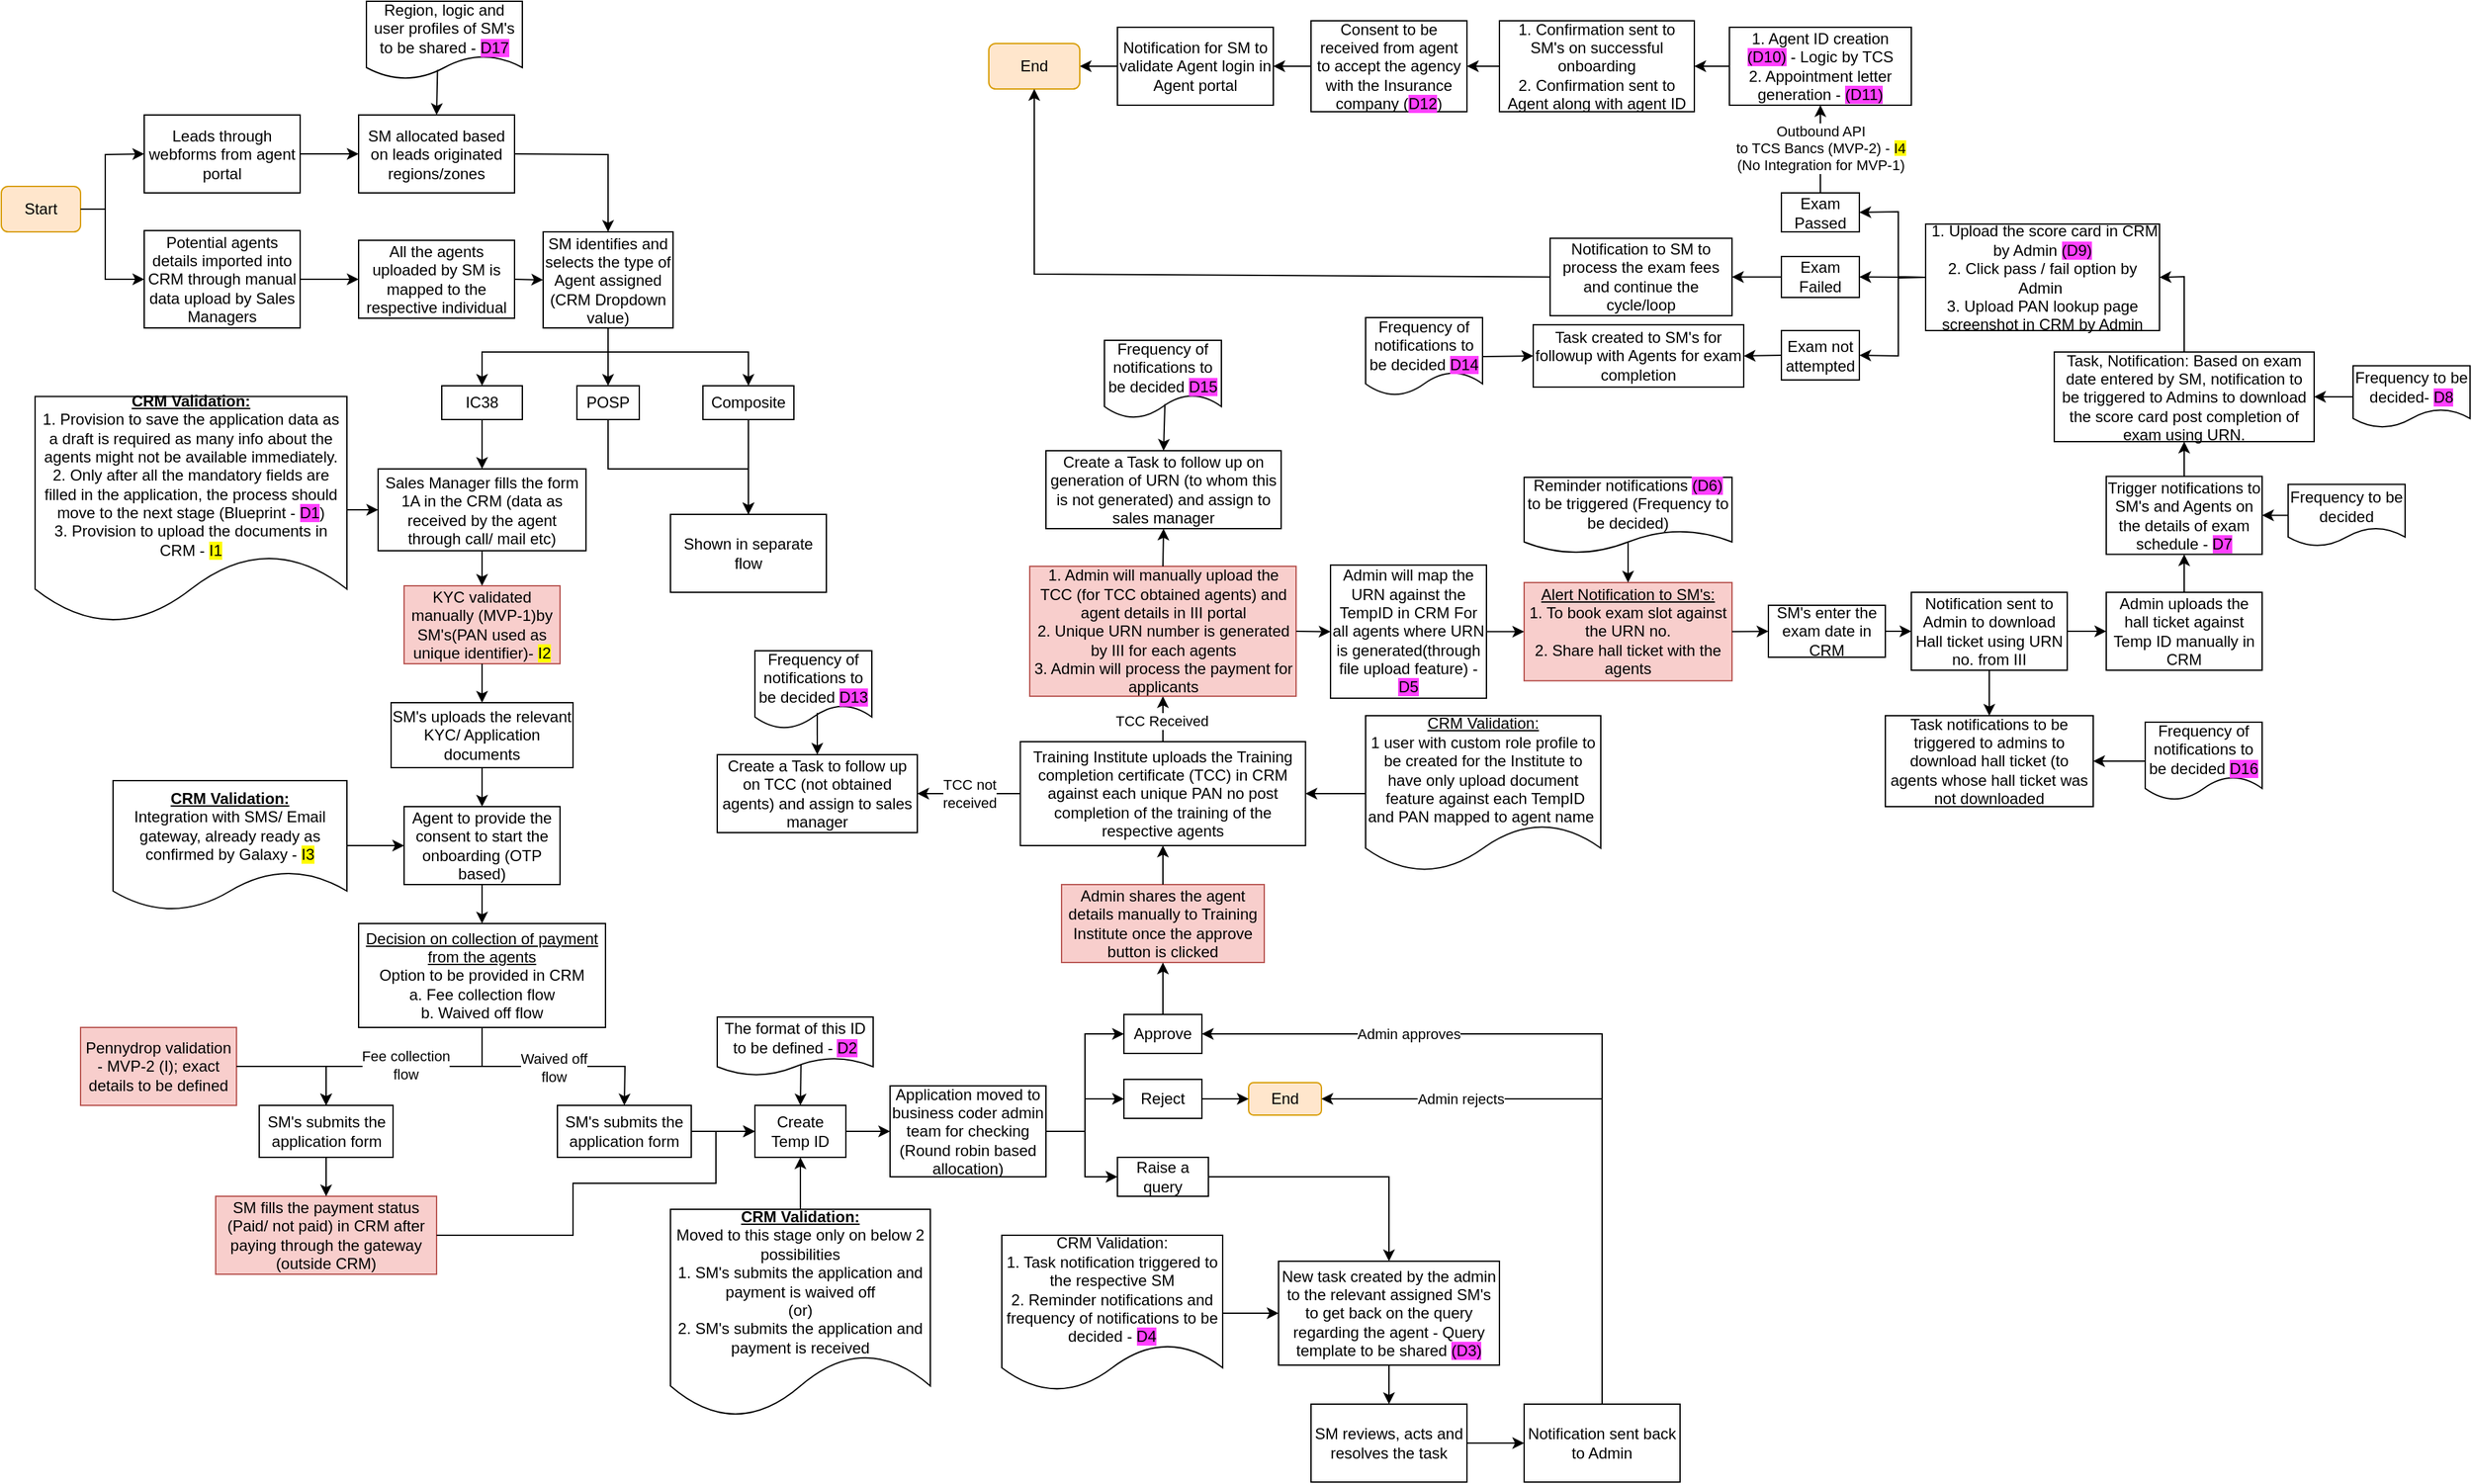 <mxfile version="24.6.4" type="github">
  <diagram name="Page-1" id="J0Dl2C9NBDgtXITPT6Fh">
    <mxGraphModel dx="3554" dy="1305" grid="1" gridSize="10" guides="1" tooltips="1" connect="1" arrows="1" fold="1" page="1" pageScale="1" pageWidth="1169" pageHeight="827" math="0" shadow="0">
      <root>
        <mxCell id="0" />
        <mxCell id="1" parent="0" />
        <mxCell id="W-MlJIcmKjAAyfEWoJ3Q-3" value="Start" style="rounded=1;whiteSpace=wrap;html=1;fillColor=#ffe6cc;strokeColor=#d79b00;" parent="1" vertex="1">
          <mxGeometry x="-10" y="222.5" width="61" height="35" as="geometry" />
        </mxCell>
        <mxCell id="W-MlJIcmKjAAyfEWoJ3Q-4" value="" style="endArrow=classic;html=1;rounded=0;exitX=1;exitY=0.5;exitDx=0;exitDy=0;entryX=0;entryY=0.5;entryDx=0;entryDy=0;" parent="1" source="W-MlJIcmKjAAyfEWoJ3Q-3" target="NBfsZXymPOGGM7-1zEKC-1" edge="1">
          <mxGeometry width="50" height="50" relative="1" as="geometry">
            <mxPoint x="227" y="364" as="sourcePoint" />
            <mxPoint x="110" y="320" as="targetPoint" />
            <Array as="points">
              <mxPoint x="70" y="240" />
              <mxPoint x="70" y="294" />
            </Array>
          </mxGeometry>
        </mxCell>
        <mxCell id="W-MlJIcmKjAAyfEWoJ3Q-7" value="Sales Manager fills the form 1A in the CRM (data as received by the agent through call/ mail etc)" style="rounded=0;whiteSpace=wrap;html=1;" parent="1" vertex="1">
          <mxGeometry x="280" y="440" width="160" height="63" as="geometry" />
        </mxCell>
        <mxCell id="W-MlJIcmKjAAyfEWoJ3Q-9" value="SM identifies and selects the type of Agent assigned (CRM Dropdown value)" style="rounded=0;whiteSpace=wrap;html=1;" parent="1" vertex="1">
          <mxGeometry x="407" y="257.5" width="100" height="74" as="geometry" />
        </mxCell>
        <mxCell id="W-MlJIcmKjAAyfEWoJ3Q-10" value="" style="endArrow=classic;html=1;rounded=0;entryX=0;entryY=0.5;entryDx=0;entryDy=0;exitX=1;exitY=0.5;exitDx=0;exitDy=0;" parent="1" source="NBfsZXymPOGGM7-1zEKC-3" target="W-MlJIcmKjAAyfEWoJ3Q-9" edge="1">
          <mxGeometry width="50" height="50" relative="1" as="geometry">
            <mxPoint x="430" y="280" as="sourcePoint" />
            <mxPoint x="277" y="314" as="targetPoint" />
          </mxGeometry>
        </mxCell>
        <mxCell id="W-MlJIcmKjAAyfEWoJ3Q-11" value="IC38" style="rounded=0;whiteSpace=wrap;html=1;" parent="1" vertex="1">
          <mxGeometry x="329" y="376" width="62" height="26" as="geometry" />
        </mxCell>
        <mxCell id="W-MlJIcmKjAAyfEWoJ3Q-12" value="POSP" style="rounded=0;whiteSpace=wrap;html=1;" parent="1" vertex="1">
          <mxGeometry x="433" y="376" width="48" height="26" as="geometry" />
        </mxCell>
        <mxCell id="W-MlJIcmKjAAyfEWoJ3Q-13" value="Composite" style="rounded=0;whiteSpace=wrap;html=1;" parent="1" vertex="1">
          <mxGeometry x="530" y="376" width="70" height="26" as="geometry" />
        </mxCell>
        <mxCell id="W-MlJIcmKjAAyfEWoJ3Q-27" value="" style="endArrow=classic;html=1;rounded=0;exitX=0;exitY=0.5;exitDx=0;exitDy=0;entryX=1;entryY=0.5;entryDx=0;entryDy=0;" parent="1" source="NBfsZXymPOGGM7-1zEKC-110" target="0TxoYsAdlca8F8hX1XT_-1" edge="1">
          <mxGeometry width="50" height="50" relative="1" as="geometry">
            <mxPoint x="894" y="244" as="sourcePoint" />
            <mxPoint x="939" y="244" as="targetPoint" />
          </mxGeometry>
        </mxCell>
        <mxCell id="W-MlJIcmKjAAyfEWoJ3Q-36" value="" style="endArrow=classic;html=1;rounded=0;exitX=0.5;exitY=1;exitDx=0;exitDy=0;entryX=0.5;entryY=0;entryDx=0;entryDy=0;" parent="1" source="W-MlJIcmKjAAyfEWoJ3Q-9" target="W-MlJIcmKjAAyfEWoJ3Q-11" edge="1">
          <mxGeometry width="50" height="50" relative="1" as="geometry">
            <mxPoint x="472" y="329" as="sourcePoint" />
            <mxPoint x="522" y="279" as="targetPoint" />
            <Array as="points">
              <mxPoint x="457" y="350" />
              <mxPoint x="360" y="350" />
            </Array>
          </mxGeometry>
        </mxCell>
        <mxCell id="W-MlJIcmKjAAyfEWoJ3Q-37" value="" style="endArrow=classic;html=1;rounded=0;exitX=0.5;exitY=1;exitDx=0;exitDy=0;entryX=0.5;entryY=0;entryDx=0;entryDy=0;" parent="1" source="W-MlJIcmKjAAyfEWoJ3Q-9" target="W-MlJIcmKjAAyfEWoJ3Q-12" edge="1">
          <mxGeometry width="50" height="50" relative="1" as="geometry">
            <mxPoint x="472" y="329" as="sourcePoint" />
            <mxPoint x="522" y="279" as="targetPoint" />
            <Array as="points">
              <mxPoint x="457" y="359" />
            </Array>
          </mxGeometry>
        </mxCell>
        <mxCell id="W-MlJIcmKjAAyfEWoJ3Q-38" value="" style="endArrow=classic;html=1;rounded=0;exitX=0.5;exitY=1;exitDx=0;exitDy=0;entryX=0.5;entryY=0;entryDx=0;entryDy=0;" parent="1" source="W-MlJIcmKjAAyfEWoJ3Q-9" target="W-MlJIcmKjAAyfEWoJ3Q-13" edge="1">
          <mxGeometry width="50" height="50" relative="1" as="geometry">
            <mxPoint x="472" y="329" as="sourcePoint" />
            <mxPoint x="522" y="279" as="targetPoint" />
            <Array as="points">
              <mxPoint x="457" y="350" />
              <mxPoint x="565" y="350" />
            </Array>
          </mxGeometry>
        </mxCell>
        <mxCell id="0TxoYsAdlca8F8hX1XT_-1" value="End" style="rounded=1;whiteSpace=wrap;html=1;fillColor=#ffe6cc;strokeColor=#d79b00;" parent="1" vertex="1">
          <mxGeometry x="750" y="112.5" width="70" height="35" as="geometry" />
        </mxCell>
        <mxCell id="NBfsZXymPOGGM7-1zEKC-1" value="Potential agents details imported into CRM through manual data upload by Sales Managers" style="rounded=0;whiteSpace=wrap;html=1;" parent="1" vertex="1">
          <mxGeometry x="100" y="256.5" width="120" height="75" as="geometry" />
        </mxCell>
        <mxCell id="NBfsZXymPOGGM7-1zEKC-3" value="All the agents uploaded by SM is mapped to the respective individual" style="rounded=0;whiteSpace=wrap;html=1;" parent="1" vertex="1">
          <mxGeometry x="265" y="264" width="120" height="60" as="geometry" />
        </mxCell>
        <mxCell id="NBfsZXymPOGGM7-1zEKC-6" value="" style="endArrow=classic;html=1;rounded=0;exitX=1;exitY=0.5;exitDx=0;exitDy=0;entryX=0;entryY=0.5;entryDx=0;entryDy=0;" parent="1" source="NBfsZXymPOGGM7-1zEKC-1" target="NBfsZXymPOGGM7-1zEKC-3" edge="1">
          <mxGeometry width="50" height="50" relative="1" as="geometry">
            <mxPoint x="270" y="360" as="sourcePoint" />
            <mxPoint x="320" y="310" as="targetPoint" />
          </mxGeometry>
        </mxCell>
        <mxCell id="NBfsZXymPOGGM7-1zEKC-7" value="" style="endArrow=classic;html=1;rounded=0;exitX=0.5;exitY=1;exitDx=0;exitDy=0;entryX=0.5;entryY=0;entryDx=0;entryDy=0;" parent="1" source="W-MlJIcmKjAAyfEWoJ3Q-11" target="W-MlJIcmKjAAyfEWoJ3Q-7" edge="1">
          <mxGeometry width="50" height="50" relative="1" as="geometry">
            <mxPoint x="510" y="450" as="sourcePoint" />
            <mxPoint x="560" y="400" as="targetPoint" />
          </mxGeometry>
        </mxCell>
        <mxCell id="NBfsZXymPOGGM7-1zEKC-8" value="KYC validated manually (MVP-1)by SM&#39;s(PAN used as unique identifier)-&amp;nbsp;&lt;span style=&quot;background-color: rgb(255, 251, 0);&quot;&gt;I2&lt;/span&gt;" style="rounded=0;whiteSpace=wrap;html=1;fillColor=#f8cecc;strokeColor=#b85450;" parent="1" vertex="1">
          <mxGeometry x="300" y="530" width="120" height="60" as="geometry" />
        </mxCell>
        <mxCell id="NBfsZXymPOGGM7-1zEKC-9" value="" style="endArrow=classic;html=1;rounded=0;exitX=0.5;exitY=1;exitDx=0;exitDy=0;entryX=0.5;entryY=0;entryDx=0;entryDy=0;" parent="1" source="W-MlJIcmKjAAyfEWoJ3Q-7" target="NBfsZXymPOGGM7-1zEKC-8" edge="1">
          <mxGeometry width="50" height="50" relative="1" as="geometry">
            <mxPoint x="510" y="520" as="sourcePoint" />
            <mxPoint x="560" y="470" as="targetPoint" />
          </mxGeometry>
        </mxCell>
        <mxCell id="NBfsZXymPOGGM7-1zEKC-10" value="&lt;b&gt;&lt;u&gt;CRM Validation:&lt;/u&gt;&lt;/b&gt;&lt;div&gt;1. Provision to save the application data as a draft is required as many info about the agents might not be available immediately.&lt;/div&gt;&lt;div&gt;2. Only after all the mandatory fields are filled in the application, the process should move to the next stage (Blueprint - &lt;span style=&quot;background-color: rgb(255, 64, 255);&quot;&gt;D1&lt;/span&gt;)&lt;/div&gt;&lt;div&gt;3. Provision to upload the documents in CRM - &lt;span style=&quot;background-color: rgb(255, 251, 0);&quot;&gt;I1&lt;/span&gt;&lt;/div&gt;" style="shape=document;whiteSpace=wrap;html=1;boundedLbl=1;" parent="1" vertex="1">
          <mxGeometry x="16" y="384.31" width="240" height="174.38" as="geometry" />
        </mxCell>
        <mxCell id="NBfsZXymPOGGM7-1zEKC-11" value="" style="endArrow=classic;html=1;rounded=0;exitX=1;exitY=0.5;exitDx=0;exitDy=0;entryX=0;entryY=0.5;entryDx=0;entryDy=0;" parent="1" source="NBfsZXymPOGGM7-1zEKC-10" target="W-MlJIcmKjAAyfEWoJ3Q-7" edge="1">
          <mxGeometry width="50" height="50" relative="1" as="geometry">
            <mxPoint x="250" y="520" as="sourcePoint" />
            <mxPoint x="300" y="470" as="targetPoint" />
          </mxGeometry>
        </mxCell>
        <mxCell id="NBfsZXymPOGGM7-1zEKC-12" value="SM&#39;s uploads the relevant KYC/ Application documents" style="rounded=0;whiteSpace=wrap;html=1;" parent="1" vertex="1">
          <mxGeometry x="290" y="620" width="140" height="50" as="geometry" />
        </mxCell>
        <mxCell id="NBfsZXymPOGGM7-1zEKC-13" value="" style="endArrow=classic;html=1;rounded=0;exitX=0.5;exitY=1;exitDx=0;exitDy=0;entryX=0.5;entryY=0;entryDx=0;entryDy=0;" parent="1" source="NBfsZXymPOGGM7-1zEKC-8" target="NBfsZXymPOGGM7-1zEKC-12" edge="1">
          <mxGeometry width="50" height="50" relative="1" as="geometry">
            <mxPoint x="250" y="590" as="sourcePoint" />
            <mxPoint x="300" y="540" as="targetPoint" />
          </mxGeometry>
        </mxCell>
        <mxCell id="NBfsZXymPOGGM7-1zEKC-14" value="Agent to provide the consent to start the onboarding (OTP based)" style="rounded=0;whiteSpace=wrap;html=1;" parent="1" vertex="1">
          <mxGeometry x="300" y="700" width="120" height="60" as="geometry" />
        </mxCell>
        <mxCell id="NBfsZXymPOGGM7-1zEKC-15" value="&lt;b&gt;&lt;u&gt;CRM Validation:&lt;/u&gt;&lt;/b&gt;&lt;div&gt;Integration with SMS/ Email gateway, already ready as confirmed by Galaxy - &lt;span style=&quot;background-color: rgb(255, 251, 0);&quot;&gt;I3&lt;/span&gt;&lt;/div&gt;" style="shape=document;whiteSpace=wrap;html=1;boundedLbl=1;" parent="1" vertex="1">
          <mxGeometry x="76" y="680" width="180" height="100" as="geometry" />
        </mxCell>
        <mxCell id="NBfsZXymPOGGM7-1zEKC-16" value="" style="endArrow=classic;html=1;rounded=0;exitX=1;exitY=0.5;exitDx=0;exitDy=0;entryX=0;entryY=0.5;entryDx=0;entryDy=0;" parent="1" source="NBfsZXymPOGGM7-1zEKC-15" target="NBfsZXymPOGGM7-1zEKC-14" edge="1">
          <mxGeometry width="50" height="50" relative="1" as="geometry">
            <mxPoint x="250" y="670" as="sourcePoint" />
            <mxPoint x="300" y="620" as="targetPoint" />
          </mxGeometry>
        </mxCell>
        <mxCell id="NBfsZXymPOGGM7-1zEKC-17" value="" style="endArrow=classic;html=1;rounded=0;exitX=0.5;exitY=1;exitDx=0;exitDy=0;entryX=0.5;entryY=0;entryDx=0;entryDy=0;" parent="1" source="NBfsZXymPOGGM7-1zEKC-12" target="NBfsZXymPOGGM7-1zEKC-14" edge="1">
          <mxGeometry width="50" height="50" relative="1" as="geometry">
            <mxPoint x="250" y="670" as="sourcePoint" />
            <mxPoint x="300" y="620" as="targetPoint" />
          </mxGeometry>
        </mxCell>
        <mxCell id="NBfsZXymPOGGM7-1zEKC-18" value="&lt;u&gt;Decision on collection of payment from the agents&lt;/u&gt;&lt;div&gt;Option to be provided in CRM&lt;/div&gt;&lt;div&gt;a. Fee collection flow&lt;/div&gt;&lt;div&gt;b. Waived off flow&lt;/div&gt;" style="rounded=0;whiteSpace=wrap;html=1;" parent="1" vertex="1">
          <mxGeometry x="265" y="790" width="190" height="80" as="geometry" />
        </mxCell>
        <mxCell id="NBfsZXymPOGGM7-1zEKC-19" value="" style="endArrow=classic;html=1;rounded=0;exitX=0.5;exitY=1;exitDx=0;exitDy=0;entryX=0.5;entryY=0;entryDx=0;entryDy=0;" parent="1" source="NBfsZXymPOGGM7-1zEKC-14" target="NBfsZXymPOGGM7-1zEKC-18" edge="1">
          <mxGeometry width="50" height="50" relative="1" as="geometry">
            <mxPoint x="250" y="750" as="sourcePoint" />
            <mxPoint x="300" y="700" as="targetPoint" />
          </mxGeometry>
        </mxCell>
        <mxCell id="NBfsZXymPOGGM7-1zEKC-20" value="" style="endArrow=classic;html=1;rounded=0;entryX=0.5;entryY=0;entryDx=0;entryDy=0;exitX=0.5;exitY=1;exitDx=0;exitDy=0;" parent="1" source="NBfsZXymPOGGM7-1zEKC-18" target="NBfsZXymPOGGM7-1zEKC-28" edge="1">
          <mxGeometry width="50" height="50" relative="1" as="geometry">
            <mxPoint x="250" y="890" as="sourcePoint" />
            <mxPoint x="350" y="920" as="targetPoint" />
            <Array as="points">
              <mxPoint x="360" y="900" />
              <mxPoint x="240" y="900" />
            </Array>
          </mxGeometry>
        </mxCell>
        <mxCell id="NBfsZXymPOGGM7-1zEKC-25" value="Fee collection&lt;div&gt;flow&lt;/div&gt;" style="edgeLabel;html=1;align=center;verticalAlign=middle;resizable=0;points=[];" parent="NBfsZXymPOGGM7-1zEKC-20" vertex="1" connectable="0">
          <mxGeometry x="0.238" y="-1" relative="1" as="geometry">
            <mxPoint x="22" as="offset" />
          </mxGeometry>
        </mxCell>
        <mxCell id="NBfsZXymPOGGM7-1zEKC-21" value="SM fills the payment status (Paid/ not paid) in CRM after paying through the gateway (outside CRM)" style="rounded=0;whiteSpace=wrap;html=1;fillColor=#f8cecc;strokeColor=#b85450;" parent="1" vertex="1">
          <mxGeometry x="155" y="1000" width="170" height="60" as="geometry" />
        </mxCell>
        <mxCell id="NBfsZXymPOGGM7-1zEKC-24" value="SM&#39;s submits the application form" style="rounded=0;whiteSpace=wrap;html=1;" parent="1" vertex="1">
          <mxGeometry x="418" y="930" width="103" height="40" as="geometry" />
        </mxCell>
        <mxCell id="NBfsZXymPOGGM7-1zEKC-26" value="" style="endArrow=classic;html=1;rounded=0;exitX=0.5;exitY=1;exitDx=0;exitDy=0;entryX=0.5;entryY=0;entryDx=0;entryDy=0;" parent="1" source="NBfsZXymPOGGM7-1zEKC-18" target="NBfsZXymPOGGM7-1zEKC-24" edge="1">
          <mxGeometry width="50" height="50" relative="1" as="geometry">
            <mxPoint x="230" y="920" as="sourcePoint" />
            <mxPoint x="280" y="870" as="targetPoint" />
            <Array as="points">
              <mxPoint x="360" y="900" />
              <mxPoint x="470" y="900" />
            </Array>
          </mxGeometry>
        </mxCell>
        <mxCell id="NBfsZXymPOGGM7-1zEKC-27" value="Waived off&lt;div&gt;flow&lt;/div&gt;" style="edgeLabel;html=1;align=center;verticalAlign=middle;resizable=0;points=[];" parent="NBfsZXymPOGGM7-1zEKC-26" vertex="1" connectable="0">
          <mxGeometry x="-0.007" y="-1" relative="1" as="geometry">
            <mxPoint as="offset" />
          </mxGeometry>
        </mxCell>
        <mxCell id="NBfsZXymPOGGM7-1zEKC-28" value="SM&#39;s submits the application form" style="rounded=0;whiteSpace=wrap;html=1;" parent="1" vertex="1">
          <mxGeometry x="188.5" y="930" width="103" height="40" as="geometry" />
        </mxCell>
        <mxCell id="NBfsZXymPOGGM7-1zEKC-29" value="" style="endArrow=classic;html=1;rounded=0;exitX=0.5;exitY=1;exitDx=0;exitDy=0;entryX=0.5;entryY=0;entryDx=0;entryDy=0;" parent="1" source="NBfsZXymPOGGM7-1zEKC-28" target="NBfsZXymPOGGM7-1zEKC-21" edge="1">
          <mxGeometry width="50" height="50" relative="1" as="geometry">
            <mxPoint x="230" y="980" as="sourcePoint" />
            <mxPoint x="280" y="930" as="targetPoint" />
          </mxGeometry>
        </mxCell>
        <mxCell id="NBfsZXymPOGGM7-1zEKC-34" value="Application moved to business coder admin team for checking (Round robin based allocation)" style="rounded=0;whiteSpace=wrap;html=1;" parent="1" vertex="1">
          <mxGeometry x="674" y="915" width="120" height="70" as="geometry" />
        </mxCell>
        <mxCell id="NBfsZXymPOGGM7-1zEKC-35" value="&lt;u&gt;&lt;b&gt;CRM Validation:&lt;/b&gt;&lt;/u&gt;&lt;div&gt;Moved to this stage only on below 2 possibilities&lt;/div&gt;&lt;div&gt;1. SM&#39;s submits the application and payment is waived off&lt;/div&gt;&lt;div&gt;(or)&lt;/div&gt;&lt;div&gt;2. SM&#39;s submits the application and payment is received&lt;/div&gt;" style="shape=document;whiteSpace=wrap;html=1;boundedLbl=1;" parent="1" vertex="1">
          <mxGeometry x="505" y="1010" width="200" height="160" as="geometry" />
        </mxCell>
        <mxCell id="NBfsZXymPOGGM7-1zEKC-36" value="" style="endArrow=classic;html=1;rounded=0;exitX=0.5;exitY=0;exitDx=0;exitDy=0;entryX=0.5;entryY=1;entryDx=0;entryDy=0;" parent="1" source="NBfsZXymPOGGM7-1zEKC-35" target="NBfsZXymPOGGM7-1zEKC-49" edge="1">
          <mxGeometry width="50" height="50" relative="1" as="geometry">
            <mxPoint x="744" y="1020" as="sourcePoint" />
            <mxPoint x="584" y="1000" as="targetPoint" />
          </mxGeometry>
        </mxCell>
        <mxCell id="NBfsZXymPOGGM7-1zEKC-37" value="" style="endArrow=classic;html=1;rounded=0;exitX=1;exitY=0.5;exitDx=0;exitDy=0;entryX=0;entryY=0.5;entryDx=0;entryDy=0;" parent="1" source="NBfsZXymPOGGM7-1zEKC-24" target="NBfsZXymPOGGM7-1zEKC-49" edge="1">
          <mxGeometry width="50" height="50" relative="1" as="geometry">
            <mxPoint x="410" y="1050" as="sourcePoint" />
            <mxPoint x="560" y="950" as="targetPoint" />
          </mxGeometry>
        </mxCell>
        <mxCell id="NBfsZXymPOGGM7-1zEKC-38" value="" style="endArrow=classic;html=1;rounded=0;exitX=1;exitY=0.5;exitDx=0;exitDy=0;entryX=0;entryY=0.5;entryDx=0;entryDy=0;" parent="1" source="NBfsZXymPOGGM7-1zEKC-21" target="NBfsZXymPOGGM7-1zEKC-49" edge="1">
          <mxGeometry width="50" height="50" relative="1" as="geometry">
            <mxPoint x="300" y="1120" as="sourcePoint" />
            <mxPoint x="560" y="950" as="targetPoint" />
            <Array as="points">
              <mxPoint x="430" y="1030" />
              <mxPoint x="430" y="990" />
              <mxPoint x="540" y="990" />
              <mxPoint x="540" y="950" />
            </Array>
          </mxGeometry>
        </mxCell>
        <mxCell id="NBfsZXymPOGGM7-1zEKC-40" value="Approve" style="rounded=0;whiteSpace=wrap;html=1;" parent="1" vertex="1">
          <mxGeometry x="854" y="860" width="60" height="30" as="geometry" />
        </mxCell>
        <mxCell id="NBfsZXymPOGGM7-1zEKC-41" value="Reject" style="rounded=0;whiteSpace=wrap;html=1;" parent="1" vertex="1">
          <mxGeometry x="854" y="910" width="60" height="30" as="geometry" />
        </mxCell>
        <mxCell id="NBfsZXymPOGGM7-1zEKC-42" value="Raise a query" style="rounded=0;whiteSpace=wrap;html=1;" parent="1" vertex="1">
          <mxGeometry x="849" y="970" width="70" height="30" as="geometry" />
        </mxCell>
        <mxCell id="NBfsZXymPOGGM7-1zEKC-44" value="" style="endArrow=classic;html=1;rounded=0;exitX=1;exitY=0.5;exitDx=0;exitDy=0;entryX=0;entryY=0.5;entryDx=0;entryDy=0;" parent="1" source="NBfsZXymPOGGM7-1zEKC-34" target="NBfsZXymPOGGM7-1zEKC-40" edge="1">
          <mxGeometry width="50" height="50" relative="1" as="geometry">
            <mxPoint x="694" y="1010" as="sourcePoint" />
            <mxPoint x="744" y="960" as="targetPoint" />
            <Array as="points">
              <mxPoint x="824" y="950" />
              <mxPoint x="824" y="875" />
            </Array>
          </mxGeometry>
        </mxCell>
        <mxCell id="NBfsZXymPOGGM7-1zEKC-45" value="" style="endArrow=classic;html=1;rounded=0;exitX=1;exitY=0.5;exitDx=0;exitDy=0;entryX=0;entryY=0.5;entryDx=0;entryDy=0;" parent="1" source="NBfsZXymPOGGM7-1zEKC-34" target="NBfsZXymPOGGM7-1zEKC-41" edge="1">
          <mxGeometry width="50" height="50" relative="1" as="geometry">
            <mxPoint x="694" y="1010" as="sourcePoint" />
            <mxPoint x="744" y="960" as="targetPoint" />
            <Array as="points">
              <mxPoint x="824" y="950" />
              <mxPoint x="824" y="925" />
            </Array>
          </mxGeometry>
        </mxCell>
        <mxCell id="NBfsZXymPOGGM7-1zEKC-46" value="" style="endArrow=classic;html=1;rounded=0;exitX=1;exitY=0.5;exitDx=0;exitDy=0;entryX=0;entryY=0.5;entryDx=0;entryDy=0;" parent="1" source="NBfsZXymPOGGM7-1zEKC-34" target="NBfsZXymPOGGM7-1zEKC-42" edge="1">
          <mxGeometry width="50" height="50" relative="1" as="geometry">
            <mxPoint x="694" y="1010" as="sourcePoint" />
            <mxPoint x="744" y="960" as="targetPoint" />
            <Array as="points">
              <mxPoint x="824" y="950" />
              <mxPoint x="824" y="985" />
            </Array>
          </mxGeometry>
        </mxCell>
        <mxCell id="NBfsZXymPOGGM7-1zEKC-47" value="End" style="rounded=1;whiteSpace=wrap;html=1;fillColor=#ffe6cc;strokeColor=#d79b00;" parent="1" vertex="1">
          <mxGeometry x="950" y="912.5" width="56" height="25" as="geometry" />
        </mxCell>
        <mxCell id="NBfsZXymPOGGM7-1zEKC-48" value="" style="endArrow=classic;html=1;rounded=0;exitX=1;exitY=0.5;exitDx=0;exitDy=0;entryX=0;entryY=0.5;entryDx=0;entryDy=0;" parent="1" source="NBfsZXymPOGGM7-1zEKC-41" target="NBfsZXymPOGGM7-1zEKC-47" edge="1">
          <mxGeometry width="50" height="50" relative="1" as="geometry">
            <mxPoint x="804" y="1010" as="sourcePoint" />
            <mxPoint x="854" y="960" as="targetPoint" />
          </mxGeometry>
        </mxCell>
        <mxCell id="NBfsZXymPOGGM7-1zEKC-49" value="Create Temp ID" style="rounded=0;whiteSpace=wrap;html=1;" parent="1" vertex="1">
          <mxGeometry x="570" y="930" width="70" height="40" as="geometry" />
        </mxCell>
        <mxCell id="NBfsZXymPOGGM7-1zEKC-50" value="" style="endArrow=classic;html=1;rounded=0;exitX=1;exitY=0.5;exitDx=0;exitDy=0;entryX=0;entryY=0.5;entryDx=0;entryDy=0;" parent="1" source="NBfsZXymPOGGM7-1zEKC-49" target="NBfsZXymPOGGM7-1zEKC-34" edge="1">
          <mxGeometry width="50" height="50" relative="1" as="geometry">
            <mxPoint x="680" y="1010" as="sourcePoint" />
            <mxPoint x="730" y="960" as="targetPoint" />
          </mxGeometry>
        </mxCell>
        <mxCell id="NBfsZXymPOGGM7-1zEKC-51" value="The format of this ID to be defined - &lt;span style=&quot;background-color: rgb(255, 64, 255);&quot;&gt;D2&lt;/span&gt;" style="shape=document;whiteSpace=wrap;html=1;boundedLbl=1;" parent="1" vertex="1">
          <mxGeometry x="541" y="862" width="120" height="45" as="geometry" />
        </mxCell>
        <mxCell id="NBfsZXymPOGGM7-1zEKC-54" value="" style="endArrow=classic;html=1;rounded=0;entryX=0.5;entryY=0;entryDx=0;entryDy=0;exitX=0.537;exitY=0.808;exitDx=0;exitDy=0;exitPerimeter=0;" parent="1" source="NBfsZXymPOGGM7-1zEKC-51" target="NBfsZXymPOGGM7-1zEKC-49" edge="1">
          <mxGeometry width="50" height="50" relative="1" as="geometry">
            <mxPoint x="605" y="890" as="sourcePoint" />
            <mxPoint x="730" y="960" as="targetPoint" />
          </mxGeometry>
        </mxCell>
        <mxCell id="NBfsZXymPOGGM7-1zEKC-55" value="New task created by the admin to the relevant assigned SM&#39;s to get back on the query regarding the agent - Query template to be shared &lt;span style=&quot;background-color: rgb(255, 64, 255);&quot;&gt;(D3)&lt;/span&gt;" style="rounded=0;whiteSpace=wrap;html=1;" parent="1" vertex="1">
          <mxGeometry x="973" y="1050" width="170" height="80" as="geometry" />
        </mxCell>
        <mxCell id="NBfsZXymPOGGM7-1zEKC-56" value="" style="endArrow=classic;html=1;rounded=0;exitX=1;exitY=0.5;exitDx=0;exitDy=0;entryX=0.5;entryY=0;entryDx=0;entryDy=0;" parent="1" source="NBfsZXymPOGGM7-1zEKC-42" target="NBfsZXymPOGGM7-1zEKC-55" edge="1">
          <mxGeometry width="50" height="50" relative="1" as="geometry">
            <mxPoint x="770" y="1040" as="sourcePoint" />
            <mxPoint x="820" y="990" as="targetPoint" />
            <Array as="points">
              <mxPoint x="1058" y="985" />
            </Array>
          </mxGeometry>
        </mxCell>
        <mxCell id="NBfsZXymPOGGM7-1zEKC-57" value="CRM Validation:&lt;div&gt;1. Task notification triggered to the respective SM&lt;/div&gt;&lt;div&gt;2. Reminder notifications and frequency of notifications to be decided -&amp;nbsp;&lt;span style=&quot;background-color: rgb(255, 64, 255);&quot;&gt;D4&lt;/span&gt;&lt;/div&gt;" style="shape=document;whiteSpace=wrap;html=1;boundedLbl=1;" parent="1" vertex="1">
          <mxGeometry x="760" y="1030" width="170" height="120" as="geometry" />
        </mxCell>
        <mxCell id="NBfsZXymPOGGM7-1zEKC-58" value="" style="endArrow=classic;html=1;rounded=0;exitX=1;exitY=0.5;exitDx=0;exitDy=0;entryX=0;entryY=0.5;entryDx=0;entryDy=0;" parent="1" source="NBfsZXymPOGGM7-1zEKC-57" target="NBfsZXymPOGGM7-1zEKC-55" edge="1">
          <mxGeometry width="50" height="50" relative="1" as="geometry">
            <mxPoint x="910" y="1040" as="sourcePoint" />
            <mxPoint x="960" y="990" as="targetPoint" />
          </mxGeometry>
        </mxCell>
        <mxCell id="NBfsZXymPOGGM7-1zEKC-59" value="SM reviews, acts and resolves the task" style="rounded=0;whiteSpace=wrap;html=1;" parent="1" vertex="1">
          <mxGeometry x="998" y="1160" width="120" height="60" as="geometry" />
        </mxCell>
        <mxCell id="NBfsZXymPOGGM7-1zEKC-60" value="" style="endArrow=classic;html=1;rounded=0;exitX=0.5;exitY=1;exitDx=0;exitDy=0;entryX=0.5;entryY=0;entryDx=0;entryDy=0;" parent="1" source="NBfsZXymPOGGM7-1zEKC-55" target="NBfsZXymPOGGM7-1zEKC-59" edge="1">
          <mxGeometry width="50" height="50" relative="1" as="geometry">
            <mxPoint x="980" y="1100" as="sourcePoint" />
            <mxPoint x="1030" y="1050" as="targetPoint" />
          </mxGeometry>
        </mxCell>
        <mxCell id="NBfsZXymPOGGM7-1zEKC-61" value="Notification sent back to Admin" style="rounded=0;whiteSpace=wrap;html=1;" parent="1" vertex="1">
          <mxGeometry x="1162" y="1160" width="120" height="60" as="geometry" />
        </mxCell>
        <mxCell id="NBfsZXymPOGGM7-1zEKC-62" value="" style="endArrow=classic;html=1;rounded=0;exitX=1;exitY=0.5;exitDx=0;exitDy=0;entryX=0;entryY=0.5;entryDx=0;entryDy=0;" parent="1" source="NBfsZXymPOGGM7-1zEKC-59" target="NBfsZXymPOGGM7-1zEKC-61" edge="1">
          <mxGeometry width="50" height="50" relative="1" as="geometry">
            <mxPoint x="970" y="1260" as="sourcePoint" />
            <mxPoint x="1020" y="1210" as="targetPoint" />
          </mxGeometry>
        </mxCell>
        <mxCell id="NBfsZXymPOGGM7-1zEKC-63" value="" style="endArrow=classic;html=1;rounded=0;exitX=0.5;exitY=0;exitDx=0;exitDy=0;entryX=1;entryY=0.5;entryDx=0;entryDy=0;" parent="1" source="NBfsZXymPOGGM7-1zEKC-61" target="NBfsZXymPOGGM7-1zEKC-40" edge="1">
          <mxGeometry width="50" height="50" relative="1" as="geometry">
            <mxPoint x="970" y="1080" as="sourcePoint" />
            <mxPoint x="1190" y="910" as="targetPoint" />
            <Array as="points">
              <mxPoint x="1222" y="875" />
            </Array>
          </mxGeometry>
        </mxCell>
        <mxCell id="NBfsZXymPOGGM7-1zEKC-64" value="Admin approves" style="edgeLabel;html=1;align=center;verticalAlign=middle;resizable=0;points=[];" parent="NBfsZXymPOGGM7-1zEKC-63" vertex="1" connectable="0">
          <mxGeometry x="0.466" relative="1" as="geometry">
            <mxPoint as="offset" />
          </mxGeometry>
        </mxCell>
        <mxCell id="NBfsZXymPOGGM7-1zEKC-65" value="" style="endArrow=classic;html=1;rounded=0;exitX=0.5;exitY=0;exitDx=0;exitDy=0;entryX=1;entryY=0.5;entryDx=0;entryDy=0;" parent="1" source="NBfsZXymPOGGM7-1zEKC-61" target="NBfsZXymPOGGM7-1zEKC-47" edge="1">
          <mxGeometry width="50" height="50" relative="1" as="geometry">
            <mxPoint x="970" y="1090" as="sourcePoint" />
            <mxPoint x="1020" y="1040" as="targetPoint" />
            <Array as="points">
              <mxPoint x="1222" y="925" />
            </Array>
          </mxGeometry>
        </mxCell>
        <mxCell id="NBfsZXymPOGGM7-1zEKC-66" value="Admin rejects" style="edgeLabel;html=1;align=center;verticalAlign=middle;resizable=0;points=[];" parent="NBfsZXymPOGGM7-1zEKC-65" vertex="1" connectable="0">
          <mxGeometry x="0.525" relative="1" as="geometry">
            <mxPoint as="offset" />
          </mxGeometry>
        </mxCell>
        <mxCell id="NBfsZXymPOGGM7-1zEKC-67" value="Admin shares the agent details manually to Training Institute once the approve button is clicked" style="rounded=0;whiteSpace=wrap;html=1;fillColor=#f8cecc;strokeColor=#b85450;" parent="1" vertex="1">
          <mxGeometry x="806" y="760" width="156" height="60" as="geometry" />
        </mxCell>
        <mxCell id="NBfsZXymPOGGM7-1zEKC-68" value="" style="endArrow=classic;html=1;rounded=0;entryX=0.5;entryY=1;entryDx=0;entryDy=0;exitX=0.5;exitY=0;exitDx=0;exitDy=0;" parent="1" source="NBfsZXymPOGGM7-1zEKC-40" target="NBfsZXymPOGGM7-1zEKC-67" edge="1">
          <mxGeometry width="50" height="50" relative="1" as="geometry">
            <mxPoint x="880" y="900" as="sourcePoint" />
            <mxPoint x="930" y="850" as="targetPoint" />
          </mxGeometry>
        </mxCell>
        <mxCell id="NBfsZXymPOGGM7-1zEKC-69" value="Training Institute uploads the Training completion certificate (TCC) in CRM against each unique PAN no post completion of the training of the respective agents" style="rounded=0;whiteSpace=wrap;html=1;" parent="1" vertex="1">
          <mxGeometry x="774.25" y="650" width="219.5" height="80" as="geometry" />
        </mxCell>
        <mxCell id="NBfsZXymPOGGM7-1zEKC-70" value="" style="endArrow=classic;html=1;rounded=0;exitX=0.5;exitY=0;exitDx=0;exitDy=0;entryX=0.5;entryY=1;entryDx=0;entryDy=0;" parent="1" source="NBfsZXymPOGGM7-1zEKC-67" target="NBfsZXymPOGGM7-1zEKC-69" edge="1">
          <mxGeometry width="50" height="50" relative="1" as="geometry">
            <mxPoint x="880" y="780" as="sourcePoint" />
            <mxPoint x="930" y="730" as="targetPoint" />
          </mxGeometry>
        </mxCell>
        <mxCell id="NBfsZXymPOGGM7-1zEKC-71" value="&lt;u&gt;CRM Validation:&lt;/u&gt;&lt;div&gt;1 user with custom role profile to be created for the Institute to have only upload document &amp;nbsp;feature against each TempID and PAN mapped to agent name&amp;nbsp;&lt;/div&gt;" style="shape=document;whiteSpace=wrap;html=1;boundedLbl=1;" parent="1" vertex="1">
          <mxGeometry x="1040" y="630" width="181" height="120" as="geometry" />
        </mxCell>
        <mxCell id="NBfsZXymPOGGM7-1zEKC-72" value="" style="endArrow=classic;html=1;rounded=0;exitX=0;exitY=0.5;exitDx=0;exitDy=0;entryX=1;entryY=0.5;entryDx=0;entryDy=0;" parent="1" source="NBfsZXymPOGGM7-1zEKC-71" target="NBfsZXymPOGGM7-1zEKC-69" edge="1">
          <mxGeometry width="50" height="50" relative="1" as="geometry">
            <mxPoint x="940" y="780" as="sourcePoint" />
            <mxPoint x="990" y="730" as="targetPoint" />
          </mxGeometry>
        </mxCell>
        <mxCell id="NBfsZXymPOGGM7-1zEKC-73" value="" style="endArrow=classic;html=1;rounded=0;exitX=0.5;exitY=0;exitDx=0;exitDy=0;entryX=0.5;entryY=1;entryDx=0;entryDy=0;" parent="1" source="NBfsZXymPOGGM7-1zEKC-69" target="NBfsZXymPOGGM7-1zEKC-74" edge="1">
          <mxGeometry width="50" height="50" relative="1" as="geometry">
            <mxPoint x="940" y="720" as="sourcePoint" />
            <mxPoint x="890" y="620" as="targetPoint" />
          </mxGeometry>
        </mxCell>
        <mxCell id="w_etyACIegaJ3iJ-0LxL-11" value="TCC Received" style="edgeLabel;html=1;align=center;verticalAlign=middle;resizable=0;points=[];" parent="NBfsZXymPOGGM7-1zEKC-73" vertex="1" connectable="0">
          <mxGeometry x="-0.267" y="1" relative="1" as="geometry">
            <mxPoint y="-3" as="offset" />
          </mxGeometry>
        </mxCell>
        <mxCell id="NBfsZXymPOGGM7-1zEKC-74" value="1. Admin will manually upload the TCC (for TCC obtained agents) and agent details in III portal&lt;div&gt;2. Unique URN number is generated by III for each agents&lt;/div&gt;&lt;div&gt;3. Admin will process the payment for applicants&lt;/div&gt;" style="rounded=0;whiteSpace=wrap;html=1;fillColor=#f8cecc;strokeColor=#b85450;" parent="1" vertex="1">
          <mxGeometry x="781.5" y="515" width="205" height="100" as="geometry" />
        </mxCell>
        <mxCell id="NBfsZXymPOGGM7-1zEKC-75" value="Admin will map the URN against the TempID in CRM For all agents where URN is generated(through file upload feature) - &lt;span style=&quot;background-color: rgb(255, 64, 255);&quot;&gt;D5&lt;/span&gt;" style="rounded=0;whiteSpace=wrap;html=1;" parent="1" vertex="1">
          <mxGeometry x="1013" y="514.06" width="120" height="102.5" as="geometry" />
        </mxCell>
        <mxCell id="NBfsZXymPOGGM7-1zEKC-77" value="" style="endArrow=classic;html=1;rounded=0;exitX=1;exitY=0.5;exitDx=0;exitDy=0;entryX=0;entryY=0.5;entryDx=0;entryDy=0;" parent="1" source="NBfsZXymPOGGM7-1zEKC-74" target="NBfsZXymPOGGM7-1zEKC-75" edge="1">
          <mxGeometry width="50" height="50" relative="1" as="geometry">
            <mxPoint x="880" y="600" as="sourcePoint" />
            <mxPoint x="930" y="550" as="targetPoint" />
          </mxGeometry>
        </mxCell>
        <mxCell id="NBfsZXymPOGGM7-1zEKC-78" value="&lt;u&gt;Alert Notification to SM&#39;s:&lt;/u&gt;&lt;div&gt;1. To book exam slot against the URN no.&lt;/div&gt;&lt;div&gt;2. Share hall ticket with the agents&lt;/div&gt;" style="rounded=0;whiteSpace=wrap;html=1;fillColor=#f8cecc;strokeColor=#b85450;" parent="1" vertex="1">
          <mxGeometry x="1162" y="527.5" width="160" height="75.62" as="geometry" />
        </mxCell>
        <mxCell id="NBfsZXymPOGGM7-1zEKC-79" value="" style="endArrow=classic;html=1;rounded=0;exitX=1;exitY=0.5;exitDx=0;exitDy=0;" parent="1" source="NBfsZXymPOGGM7-1zEKC-75" target="NBfsZXymPOGGM7-1zEKC-78" edge="1">
          <mxGeometry width="50" height="50" relative="1" as="geometry">
            <mxPoint x="1080" y="600" as="sourcePoint" />
            <mxPoint x="1130" y="550" as="targetPoint" />
          </mxGeometry>
        </mxCell>
        <mxCell id="NBfsZXymPOGGM7-1zEKC-80" value="Reminder notifications &lt;span style=&quot;background-color: rgb(255, 64, 255);&quot;&gt;(D6)&lt;/span&gt; to be triggered (Frequency to be decided)" style="shape=document;whiteSpace=wrap;html=1;boundedLbl=1;" parent="1" vertex="1">
          <mxGeometry x="1162" y="446.5" width="160" height="58.5" as="geometry" />
        </mxCell>
        <mxCell id="NBfsZXymPOGGM7-1zEKC-81" value="" style="endArrow=classic;html=1;rounded=0;entryX=0.5;entryY=0;entryDx=0;entryDy=0;exitX=0.5;exitY=0.846;exitDx=0;exitDy=0;exitPerimeter=0;" parent="1" source="NBfsZXymPOGGM7-1zEKC-80" target="NBfsZXymPOGGM7-1zEKC-78" edge="1">
          <mxGeometry width="50" height="50" relative="1" as="geometry">
            <mxPoint x="1460" y="580" as="sourcePoint" />
            <mxPoint x="1450" y="490" as="targetPoint" />
          </mxGeometry>
        </mxCell>
        <mxCell id="NBfsZXymPOGGM7-1zEKC-82" value="Notification sent to Admin to download Hall ticket using URN no. from III" style="rounded=0;whiteSpace=wrap;html=1;" parent="1" vertex="1">
          <mxGeometry x="1460" y="535" width="120" height="60" as="geometry" />
        </mxCell>
        <mxCell id="NBfsZXymPOGGM7-1zEKC-83" value="" style="endArrow=classic;html=1;rounded=0;exitX=1;exitY=0.5;exitDx=0;exitDy=0;entryX=0;entryY=0.5;entryDx=0;entryDy=0;" parent="1" source="NBfsZXymPOGGM7-1zEKC-78" target="w_etyACIegaJ3iJ-0LxL-2" edge="1">
          <mxGeometry width="50" height="50" relative="1" as="geometry">
            <mxPoint x="1220" y="570" as="sourcePoint" />
            <mxPoint x="1270" y="520" as="targetPoint" />
          </mxGeometry>
        </mxCell>
        <mxCell id="NBfsZXymPOGGM7-1zEKC-84" value="Admin uploads the hall ticket against Temp ID manually in CRM" style="rounded=0;whiteSpace=wrap;html=1;" parent="1" vertex="1">
          <mxGeometry x="1610" y="535" width="120" height="60" as="geometry" />
        </mxCell>
        <mxCell id="NBfsZXymPOGGM7-1zEKC-85" value="" style="endArrow=classic;html=1;rounded=0;exitX=1;exitY=0.5;exitDx=0;exitDy=0;entryX=0;entryY=0.5;entryDx=0;entryDy=0;" parent="1" source="NBfsZXymPOGGM7-1zEKC-82" target="NBfsZXymPOGGM7-1zEKC-84" edge="1">
          <mxGeometry width="50" height="50" relative="1" as="geometry">
            <mxPoint x="1400" y="570" as="sourcePoint" />
            <mxPoint x="1450" y="520" as="targetPoint" />
          </mxGeometry>
        </mxCell>
        <mxCell id="NBfsZXymPOGGM7-1zEKC-88" value="Trigger notifications to SM&#39;s and Agents on the details of exam schedule - &lt;span style=&quot;background-color: rgb(255, 64, 255);&quot;&gt;D7&lt;/span&gt;" style="rounded=0;whiteSpace=wrap;html=1;" parent="1" vertex="1">
          <mxGeometry x="1610" y="445.75" width="120" height="60" as="geometry" />
        </mxCell>
        <mxCell id="NBfsZXymPOGGM7-1zEKC-89" value="Frequency to be decided" style="shape=document;whiteSpace=wrap;html=1;boundedLbl=1;" parent="1" vertex="1">
          <mxGeometry x="1750" y="451.88" width="90" height="47.74" as="geometry" />
        </mxCell>
        <mxCell id="NBfsZXymPOGGM7-1zEKC-90" value="" style="endArrow=classic;html=1;rounded=0;exitX=0;exitY=0.5;exitDx=0;exitDy=0;entryX=1;entryY=0.5;entryDx=0;entryDy=0;" parent="1" source="NBfsZXymPOGGM7-1zEKC-89" target="NBfsZXymPOGGM7-1zEKC-88" edge="1">
          <mxGeometry width="50" height="50" relative="1" as="geometry">
            <mxPoint x="1600" y="580" as="sourcePoint" />
            <mxPoint x="1650" y="530" as="targetPoint" />
          </mxGeometry>
        </mxCell>
        <mxCell id="NBfsZXymPOGGM7-1zEKC-91" value="" style="endArrow=classic;html=1;rounded=0;exitX=0.5;exitY=0;exitDx=0;exitDy=0;entryX=0.5;entryY=1;entryDx=0;entryDy=0;" parent="1" source="NBfsZXymPOGGM7-1zEKC-84" target="NBfsZXymPOGGM7-1zEKC-88" edge="1">
          <mxGeometry width="50" height="50" relative="1" as="geometry">
            <mxPoint x="1420" y="580" as="sourcePoint" />
            <mxPoint x="1470" y="530" as="targetPoint" />
          </mxGeometry>
        </mxCell>
        <mxCell id="NBfsZXymPOGGM7-1zEKC-92" value="Task, Notification: Based on exam date entered by SM, notification to be triggered to Admins to download the score card post completion of exam using URN." style="rounded=0;whiteSpace=wrap;html=1;" parent="1" vertex="1">
          <mxGeometry x="1570" y="350" width="200" height="69" as="geometry" />
        </mxCell>
        <mxCell id="NBfsZXymPOGGM7-1zEKC-93" value="" style="endArrow=classic;html=1;rounded=0;exitX=0.5;exitY=0;exitDx=0;exitDy=0;entryX=0.5;entryY=1;entryDx=0;entryDy=0;" parent="1" source="NBfsZXymPOGGM7-1zEKC-88" target="NBfsZXymPOGGM7-1zEKC-92" edge="1">
          <mxGeometry width="50" height="50" relative="1" as="geometry">
            <mxPoint x="1420" y="520" as="sourcePoint" />
            <mxPoint x="1470" y="470" as="targetPoint" />
          </mxGeometry>
        </mxCell>
        <mxCell id="NBfsZXymPOGGM7-1zEKC-94" value="Frequency to be decided-&amp;nbsp;&lt;span style=&quot;background-color: rgb(255, 64, 255);&quot;&gt;D8&lt;/span&gt;" style="shape=document;whiteSpace=wrap;html=1;boundedLbl=1;" parent="1" vertex="1">
          <mxGeometry x="1800" y="360.63" width="90" height="47.74" as="geometry" />
        </mxCell>
        <mxCell id="NBfsZXymPOGGM7-1zEKC-95" value="" style="endArrow=classic;html=1;rounded=0;exitX=0;exitY=0.5;exitDx=0;exitDy=0;entryX=1;entryY=0.5;entryDx=0;entryDy=0;" parent="1" source="NBfsZXymPOGGM7-1zEKC-94" target="NBfsZXymPOGGM7-1zEKC-92" edge="1">
          <mxGeometry width="50" height="50" relative="1" as="geometry">
            <mxPoint x="1520" y="450" as="sourcePoint" />
            <mxPoint x="1570" y="400" as="targetPoint" />
          </mxGeometry>
        </mxCell>
        <mxCell id="NBfsZXymPOGGM7-1zEKC-96" value="&amp;nbsp;1. Upload the score card in CRM by Admin &lt;span style=&quot;background-color: rgb(255, 64, 255);&quot;&gt;(D9)&lt;/span&gt;&lt;div&gt;2. Click pass / fail option by Admin&amp;nbsp;&lt;/div&gt;&lt;div&gt;3. Upload PAN lookup page screenshot in CRM by Admin&lt;/div&gt;" style="rounded=0;whiteSpace=wrap;html=1;" parent="1" vertex="1">
          <mxGeometry x="1471" y="251.5" width="180" height="82" as="geometry" />
        </mxCell>
        <mxCell id="NBfsZXymPOGGM7-1zEKC-97" value="" style="endArrow=classic;html=1;rounded=0;exitX=0.5;exitY=0;exitDx=0;exitDy=0;entryX=1;entryY=0.5;entryDx=0;entryDy=0;" parent="1" source="NBfsZXymPOGGM7-1zEKC-92" target="NBfsZXymPOGGM7-1zEKC-96" edge="1">
          <mxGeometry width="50" height="50" relative="1" as="geometry">
            <mxPoint x="1470" y="390" as="sourcePoint" />
            <mxPoint x="1520" y="340" as="targetPoint" />
            <Array as="points">
              <mxPoint x="1670" y="292" />
            </Array>
          </mxGeometry>
        </mxCell>
        <mxCell id="NBfsZXymPOGGM7-1zEKC-98" value="Exam Passed" style="rounded=0;whiteSpace=wrap;html=1;" parent="1" vertex="1">
          <mxGeometry x="1360" y="227.5" width="60" height="30" as="geometry" />
        </mxCell>
        <mxCell id="NBfsZXymPOGGM7-1zEKC-99" value="Exam Failed" style="rounded=0;whiteSpace=wrap;html=1;" parent="1" vertex="1">
          <mxGeometry x="1360" y="276.5" width="60" height="31.5" as="geometry" />
        </mxCell>
        <mxCell id="NBfsZXymPOGGM7-1zEKC-100" value="" style="endArrow=classic;html=1;rounded=0;exitX=0;exitY=0.5;exitDx=0;exitDy=0;entryX=1;entryY=0.5;entryDx=0;entryDy=0;" parent="1" source="NBfsZXymPOGGM7-1zEKC-96" target="NBfsZXymPOGGM7-1zEKC-98" edge="1">
          <mxGeometry width="50" height="50" relative="1" as="geometry">
            <mxPoint x="1600" y="380" as="sourcePoint" />
            <mxPoint x="1650" y="330" as="targetPoint" />
            <Array as="points">
              <mxPoint x="1450" y="292" />
              <mxPoint x="1450" y="242" />
            </Array>
          </mxGeometry>
        </mxCell>
        <mxCell id="NBfsZXymPOGGM7-1zEKC-102" value="1. Agent ID creation &lt;span style=&quot;background-color: rgb(255, 64, 255);&quot;&gt;(D10)&lt;/span&gt; - Logic by TCS&lt;div&gt;2. Appointment letter generation - &lt;span style=&quot;background-color: rgb(255, 64, 255);&quot;&gt;(D11)&lt;/span&gt;&lt;/div&gt;" style="rounded=0;whiteSpace=wrap;html=1;" parent="1" vertex="1">
          <mxGeometry x="1320" y="100" width="140" height="60" as="geometry" />
        </mxCell>
        <mxCell id="NBfsZXymPOGGM7-1zEKC-103" value="" style="endArrow=classic;html=1;rounded=0;exitX=0.5;exitY=0;exitDx=0;exitDy=0;entryX=0.5;entryY=1;entryDx=0;entryDy=0;" parent="1" source="NBfsZXymPOGGM7-1zEKC-98" target="NBfsZXymPOGGM7-1zEKC-102" edge="1">
          <mxGeometry width="50" height="50" relative="1" as="geometry">
            <mxPoint x="1370" y="280" as="sourcePoint" />
            <mxPoint x="1420" y="230" as="targetPoint" />
          </mxGeometry>
        </mxCell>
        <mxCell id="NBfsZXymPOGGM7-1zEKC-104" value="Outbound API&lt;div&gt;to TCS Bancs (MVP-2) - &lt;span style=&quot;background-color: rgb(255, 251, 0);&quot;&gt;I4&lt;/span&gt;&lt;/div&gt;&lt;div&gt;&lt;span style=&quot;background-color: rgb(255, 255, 255);&quot;&gt;(No Integration for MVP-1)&lt;/span&gt;&lt;/div&gt;" style="edgeLabel;html=1;align=center;verticalAlign=middle;resizable=0;points=[];" parent="NBfsZXymPOGGM7-1zEKC-103" vertex="1" connectable="0">
          <mxGeometry x="0.015" relative="1" as="geometry">
            <mxPoint as="offset" />
          </mxGeometry>
        </mxCell>
        <mxCell id="NBfsZXymPOGGM7-1zEKC-107" value="1. Confirmation sent to SM&#39;s on successful onboarding&lt;div&gt;2. Confirmation sent to Agent along with agent ID&lt;/div&gt;" style="rounded=0;whiteSpace=wrap;html=1;" parent="1" vertex="1">
          <mxGeometry x="1143" y="95" width="150" height="70" as="geometry" />
        </mxCell>
        <mxCell id="NBfsZXymPOGGM7-1zEKC-110" value="Notification for SM to validate Agent login in Agent portal" style="rounded=0;whiteSpace=wrap;html=1;" parent="1" vertex="1">
          <mxGeometry x="849" y="100" width="120" height="60" as="geometry" />
        </mxCell>
        <mxCell id="NBfsZXymPOGGM7-1zEKC-111" value="" style="endArrow=classic;html=1;rounded=0;exitX=0;exitY=0.5;exitDx=0;exitDy=0;entryX=1;entryY=0.5;entryDx=0;entryDy=0;" parent="1" source="NBfsZXymPOGGM7-1zEKC-107" target="w_etyACIegaJ3iJ-0LxL-5" edge="1">
          <mxGeometry width="50" height="50" relative="1" as="geometry">
            <mxPoint x="900" y="280" as="sourcePoint" />
            <mxPoint x="950" y="230" as="targetPoint" />
          </mxGeometry>
        </mxCell>
        <mxCell id="NBfsZXymPOGGM7-1zEKC-114" value="Notification to SM to process the exam fees and continue the cycle/loop" style="rounded=0;whiteSpace=wrap;html=1;" parent="1" vertex="1">
          <mxGeometry x="1182" y="262.43" width="140" height="59.63" as="geometry" />
        </mxCell>
        <mxCell id="NBfsZXymPOGGM7-1zEKC-115" value="" style="endArrow=classic;html=1;rounded=0;exitX=0;exitY=0.5;exitDx=0;exitDy=0;entryX=1;entryY=0.5;entryDx=0;entryDy=0;" parent="1" source="NBfsZXymPOGGM7-1zEKC-99" target="NBfsZXymPOGGM7-1zEKC-114" edge="1">
          <mxGeometry width="50" height="50" relative="1" as="geometry">
            <mxPoint x="1180" y="330" as="sourcePoint" />
            <mxPoint x="1230" y="280" as="targetPoint" />
          </mxGeometry>
        </mxCell>
        <mxCell id="NBfsZXymPOGGM7-1zEKC-117" value="" style="endArrow=classic;html=1;rounded=0;exitX=0;exitY=0.5;exitDx=0;exitDy=0;entryX=0.5;entryY=1;entryDx=0;entryDy=0;" parent="1" source="NBfsZXymPOGGM7-1zEKC-114" target="0TxoYsAdlca8F8hX1XT_-1" edge="1">
          <mxGeometry width="50" height="50" relative="1" as="geometry">
            <mxPoint x="1010" y="300" as="sourcePoint" />
            <mxPoint x="1060" y="250" as="targetPoint" />
            <Array as="points">
              <mxPoint x="785" y="290" />
            </Array>
          </mxGeometry>
        </mxCell>
        <mxCell id="NBfsZXymPOGGM7-1zEKC-118" value="" style="endArrow=classic;html=1;rounded=0;exitX=0.5;exitY=1;exitDx=0;exitDy=0;entryX=0.5;entryY=0;entryDx=0;entryDy=0;" parent="1" source="W-MlJIcmKjAAyfEWoJ3Q-12" target="NBfsZXymPOGGM7-1zEKC-120" edge="1">
          <mxGeometry width="50" height="50" relative="1" as="geometry">
            <mxPoint x="500" y="490" as="sourcePoint" />
            <mxPoint x="570" y="490" as="targetPoint" />
            <Array as="points">
              <mxPoint x="457" y="440" />
              <mxPoint x="565" y="440" />
            </Array>
          </mxGeometry>
        </mxCell>
        <mxCell id="NBfsZXymPOGGM7-1zEKC-119" value="" style="endArrow=classic;html=1;rounded=0;exitX=0.5;exitY=1;exitDx=0;exitDy=0;" parent="1" source="W-MlJIcmKjAAyfEWoJ3Q-13" target="NBfsZXymPOGGM7-1zEKC-120" edge="1">
          <mxGeometry width="50" height="50" relative="1" as="geometry">
            <mxPoint x="500" y="490" as="sourcePoint" />
            <mxPoint x="620" y="450" as="targetPoint" />
          </mxGeometry>
        </mxCell>
        <mxCell id="NBfsZXymPOGGM7-1zEKC-120" value="Shown in separate flow" style="rounded=0;whiteSpace=wrap;html=1;" parent="1" vertex="1">
          <mxGeometry x="505" y="475" width="120" height="60" as="geometry" />
        </mxCell>
        <mxCell id="w_etyACIegaJ3iJ-0LxL-2" value="SM&#39;s enter the exam date in CRM" style="rounded=0;whiteSpace=wrap;html=1;" parent="1" vertex="1">
          <mxGeometry x="1350" y="545" width="90" height="40" as="geometry" />
        </mxCell>
        <mxCell id="w_etyACIegaJ3iJ-0LxL-3" value="" style="endArrow=classic;html=1;rounded=0;exitX=1;exitY=0.5;exitDx=0;exitDy=0;entryX=0;entryY=0.5;entryDx=0;entryDy=0;" parent="1" source="w_etyACIegaJ3iJ-0LxL-2" target="NBfsZXymPOGGM7-1zEKC-82" edge="1">
          <mxGeometry width="50" height="50" relative="1" as="geometry">
            <mxPoint x="1320" y="600" as="sourcePoint" />
            <mxPoint x="1370" y="550" as="targetPoint" />
          </mxGeometry>
        </mxCell>
        <mxCell id="w_etyACIegaJ3iJ-0LxL-4" value="" style="endArrow=classic;html=1;rounded=0;exitX=0;exitY=0.5;exitDx=0;exitDy=0;entryX=1;entryY=0.5;entryDx=0;entryDy=0;" parent="1" source="NBfsZXymPOGGM7-1zEKC-102" target="NBfsZXymPOGGM7-1zEKC-107" edge="1">
          <mxGeometry width="50" height="50" relative="1" as="geometry">
            <mxPoint x="1080" y="150" as="sourcePoint" />
            <mxPoint x="1130" y="100" as="targetPoint" />
          </mxGeometry>
        </mxCell>
        <mxCell id="w_etyACIegaJ3iJ-0LxL-5" value="Consent to be received from agent to accept the agency with the Insurance company (&lt;span style=&quot;background-color: rgb(255, 64, 255);&quot;&gt;D12&lt;/span&gt;)" style="rounded=0;whiteSpace=wrap;html=1;" parent="1" vertex="1">
          <mxGeometry x="998" y="95" width="120" height="70" as="geometry" />
        </mxCell>
        <mxCell id="w_etyACIegaJ3iJ-0LxL-6" value="" style="endArrow=classic;html=1;rounded=0;exitX=0;exitY=0.5;exitDx=0;exitDy=0;entryX=1;entryY=0.5;entryDx=0;entryDy=0;" parent="1" source="w_etyACIegaJ3iJ-0LxL-5" target="NBfsZXymPOGGM7-1zEKC-110" edge="1">
          <mxGeometry width="50" height="50" relative="1" as="geometry">
            <mxPoint x="980" y="240" as="sourcePoint" />
            <mxPoint x="1030" y="190" as="targetPoint" />
          </mxGeometry>
        </mxCell>
        <mxCell id="w_etyACIegaJ3iJ-0LxL-7" value="Pennydrop validation - MVP-2 (I); exact details to be defined" style="rounded=0;whiteSpace=wrap;html=1;fillColor=#f8cecc;strokeColor=#b85450;" parent="1" vertex="1">
          <mxGeometry x="51" y="870" width="120" height="60" as="geometry" />
        </mxCell>
        <mxCell id="w_etyACIegaJ3iJ-0LxL-10" value="Create a Task to follow up on TCC (not obtained agents) and assign to sales manager" style="rounded=0;whiteSpace=wrap;html=1;" parent="1" vertex="1">
          <mxGeometry x="541" y="660" width="154" height="60" as="geometry" />
        </mxCell>
        <mxCell id="w_etyACIegaJ3iJ-0LxL-12" value="" style="endArrow=classic;html=1;rounded=0;exitX=0;exitY=0.5;exitDx=0;exitDy=0;" parent="1" source="NBfsZXymPOGGM7-1zEKC-69" target="w_etyACIegaJ3iJ-0LxL-10" edge="1">
          <mxGeometry width="50" height="50" relative="1" as="geometry">
            <mxPoint x="790" y="710" as="sourcePoint" />
            <mxPoint x="840" y="660" as="targetPoint" />
          </mxGeometry>
        </mxCell>
        <mxCell id="w_etyACIegaJ3iJ-0LxL-13" value="TCC not&lt;div&gt;received&lt;/div&gt;" style="edgeLabel;html=1;align=center;verticalAlign=middle;resizable=0;points=[];" parent="w_etyACIegaJ3iJ-0LxL-12" vertex="1" connectable="0">
          <mxGeometry x="-0.127" relative="1" as="geometry">
            <mxPoint x="-5" as="offset" />
          </mxGeometry>
        </mxCell>
        <mxCell id="w_etyACIegaJ3iJ-0LxL-14" value="Frequency of notifications to be decided &lt;span style=&quot;background-color: rgb(255, 64, 255);&quot;&gt;D13&lt;/span&gt;" style="shape=document;whiteSpace=wrap;html=1;boundedLbl=1;" parent="1" vertex="1">
          <mxGeometry x="570" y="580" width="90" height="60" as="geometry" />
        </mxCell>
        <mxCell id="w_etyACIegaJ3iJ-0LxL-15" value="" style="endArrow=classic;html=1;rounded=0;entryX=0.5;entryY=0;entryDx=0;entryDy=0;exitX=0.533;exitY=0.797;exitDx=0;exitDy=0;exitPerimeter=0;" parent="1" source="w_etyACIegaJ3iJ-0LxL-14" target="w_etyACIegaJ3iJ-0LxL-10" edge="1">
          <mxGeometry width="50" height="50" relative="1" as="geometry">
            <mxPoint x="700" y="560" as="sourcePoint" />
            <mxPoint x="740" y="590" as="targetPoint" />
          </mxGeometry>
        </mxCell>
        <mxCell id="w_etyACIegaJ3iJ-0LxL-16" value="" style="endArrow=classic;html=1;rounded=0;exitX=0;exitY=0.5;exitDx=0;exitDy=0;entryX=1;entryY=0.5;entryDx=0;entryDy=0;" parent="1" source="NBfsZXymPOGGM7-1zEKC-96" target="w_etyACIegaJ3iJ-0LxL-18" edge="1">
          <mxGeometry width="50" height="50" relative="1" as="geometry">
            <mxPoint x="1360" y="300" as="sourcePoint" />
            <mxPoint x="1420" y="350" as="targetPoint" />
            <Array as="points">
              <mxPoint x="1450" y="293" />
              <mxPoint x="1450" y="353" />
            </Array>
          </mxGeometry>
        </mxCell>
        <mxCell id="w_etyACIegaJ3iJ-0LxL-17" value="" style="endArrow=classic;html=1;rounded=0;exitX=0;exitY=0.5;exitDx=0;exitDy=0;entryX=1;entryY=0.5;entryDx=0;entryDy=0;" parent="1" source="NBfsZXymPOGGM7-1zEKC-96" target="NBfsZXymPOGGM7-1zEKC-99" edge="1">
          <mxGeometry width="50" height="50" relative="1" as="geometry">
            <mxPoint x="1360" y="300" as="sourcePoint" />
            <mxPoint x="1410" y="250" as="targetPoint" />
          </mxGeometry>
        </mxCell>
        <mxCell id="w_etyACIegaJ3iJ-0LxL-18" value="Exam not attempted" style="rounded=0;whiteSpace=wrap;html=1;" parent="1" vertex="1">
          <mxGeometry x="1360" y="333.5" width="60" height="38" as="geometry" />
        </mxCell>
        <mxCell id="w_etyACIegaJ3iJ-0LxL-19" value="" style="endArrow=classic;html=1;rounded=0;exitX=0;exitY=0.5;exitDx=0;exitDy=0;entryX=1;entryY=0.5;entryDx=0;entryDy=0;" parent="1" source="w_etyACIegaJ3iJ-0LxL-18" target="w_etyACIegaJ3iJ-0LxL-20" edge="1">
          <mxGeometry width="50" height="50" relative="1" as="geometry">
            <mxPoint x="1300" y="420" as="sourcePoint" />
            <mxPoint x="1290" y="400" as="targetPoint" />
          </mxGeometry>
        </mxCell>
        <mxCell id="w_etyACIegaJ3iJ-0LxL-20" value="Task created to SM&#39;s for followup with Agents for exam completion" style="rounded=0;whiteSpace=wrap;html=1;" parent="1" vertex="1">
          <mxGeometry x="1169" y="329.06" width="162" height="47.94" as="geometry" />
        </mxCell>
        <mxCell id="w_etyACIegaJ3iJ-0LxL-21" value="Frequency of notifications to be decided &lt;span style=&quot;background-color: rgb(255, 64, 255);&quot;&gt;D14&lt;/span&gt;" style="shape=document;whiteSpace=wrap;html=1;boundedLbl=1;" parent="1" vertex="1">
          <mxGeometry x="1040" y="323.5" width="90" height="60" as="geometry" />
        </mxCell>
        <mxCell id="w_etyACIegaJ3iJ-0LxL-22" value="" style="endArrow=classic;html=1;rounded=0;entryX=0;entryY=0.5;entryDx=0;entryDy=0;exitX=1;exitY=0.5;exitDx=0;exitDy=0;" parent="1" source="w_etyACIegaJ3iJ-0LxL-21" target="w_etyACIegaJ3iJ-0LxL-20" edge="1">
          <mxGeometry width="50" height="50" relative="1" as="geometry">
            <mxPoint x="1070" y="470" as="sourcePoint" />
            <mxPoint x="1130" y="360" as="targetPoint" />
          </mxGeometry>
        </mxCell>
        <mxCell id="w_etyACIegaJ3iJ-0LxL-23" value="" style="endArrow=classic;html=1;rounded=0;exitX=0.5;exitY=0;exitDx=0;exitDy=0;entryX=0.5;entryY=1;entryDx=0;entryDy=0;" parent="1" source="NBfsZXymPOGGM7-1zEKC-74" target="w_etyACIegaJ3iJ-0LxL-24" edge="1">
          <mxGeometry width="50" height="50" relative="1" as="geometry">
            <mxPoint x="870" y="560" as="sourcePoint" />
            <mxPoint x="970" y="470" as="targetPoint" />
          </mxGeometry>
        </mxCell>
        <mxCell id="w_etyACIegaJ3iJ-0LxL-24" value="Create a Task to follow up on generation of URN (to whom this is not generated) and assign to sales manager" style="rounded=0;whiteSpace=wrap;html=1;" parent="1" vertex="1">
          <mxGeometry x="794" y="426" width="181" height="60" as="geometry" />
        </mxCell>
        <mxCell id="w_etyACIegaJ3iJ-0LxL-25" value="Frequency of notifications to be decided &lt;span style=&quot;background-color: rgb(255, 64, 255);&quot;&gt;D15&lt;/span&gt;" style="shape=document;whiteSpace=wrap;html=1;boundedLbl=1;" parent="1" vertex="1">
          <mxGeometry x="839" y="341" width="90" height="60" as="geometry" />
        </mxCell>
        <mxCell id="w_etyACIegaJ3iJ-0LxL-26" value="" style="endArrow=classic;html=1;rounded=0;entryX=0.5;entryY=0;entryDx=0;entryDy=0;exitX=0.517;exitY=0.819;exitDx=0;exitDy=0;exitPerimeter=0;" parent="1" source="w_etyACIegaJ3iJ-0LxL-25" target="w_etyACIegaJ3iJ-0LxL-24" edge="1">
          <mxGeometry width="50" height="50" relative="1" as="geometry">
            <mxPoint x="990" y="330" as="sourcePoint" />
            <mxPoint x="970" y="410" as="targetPoint" />
          </mxGeometry>
        </mxCell>
        <mxCell id="w_etyACIegaJ3iJ-0LxL-27" value="Frequency of notifications to be decided &lt;span style=&quot;background-color: rgb(255, 64, 255);&quot;&gt;D16&lt;/span&gt;" style="shape=document;whiteSpace=wrap;html=1;boundedLbl=1;" parent="1" vertex="1">
          <mxGeometry x="1640" y="635" width="90" height="60" as="geometry" />
        </mxCell>
        <mxCell id="w_etyACIegaJ3iJ-0LxL-28" value="Task notifications to be triggered to admins to download hall ticket (to agents whose hall ticket was not downloaded" style="rounded=0;whiteSpace=wrap;html=1;" parent="1" vertex="1">
          <mxGeometry x="1440" y="630" width="160" height="70" as="geometry" />
        </mxCell>
        <mxCell id="w_etyACIegaJ3iJ-0LxL-29" value="" style="endArrow=classic;html=1;rounded=0;exitX=0.5;exitY=1;exitDx=0;exitDy=0;entryX=0.5;entryY=0;entryDx=0;entryDy=0;" parent="1" source="NBfsZXymPOGGM7-1zEKC-82" target="w_etyACIegaJ3iJ-0LxL-28" edge="1">
          <mxGeometry width="50" height="50" relative="1" as="geometry">
            <mxPoint x="1500" y="720" as="sourcePoint" />
            <mxPoint x="1550" y="670" as="targetPoint" />
          </mxGeometry>
        </mxCell>
        <mxCell id="w_etyACIegaJ3iJ-0LxL-30" value="" style="endArrow=classic;html=1;rounded=0;exitX=0;exitY=0.5;exitDx=0;exitDy=0;entryX=1;entryY=0.5;entryDx=0;entryDy=0;" parent="1" source="w_etyACIegaJ3iJ-0LxL-27" target="w_etyACIegaJ3iJ-0LxL-28" edge="1">
          <mxGeometry width="50" height="50" relative="1" as="geometry">
            <mxPoint x="1500" y="720" as="sourcePoint" />
            <mxPoint x="1550" y="670" as="targetPoint" />
          </mxGeometry>
        </mxCell>
        <mxCell id="w_etyACIegaJ3iJ-0LxL-31" value="Leads through webforms from agent portal" style="rounded=0;whiteSpace=wrap;html=1;" parent="1" vertex="1">
          <mxGeometry x="100" y="167.5" width="120" height="60" as="geometry" />
        </mxCell>
        <mxCell id="w_etyACIegaJ3iJ-0LxL-32" value="SM allocated based on leads originated regions/zones" style="rounded=0;whiteSpace=wrap;html=1;" parent="1" vertex="1">
          <mxGeometry x="265" y="167.5" width="120" height="60" as="geometry" />
        </mxCell>
        <mxCell id="w_etyACIegaJ3iJ-0LxL-33" value="" style="endArrow=classic;html=1;rounded=0;exitX=1;exitY=0.5;exitDx=0;exitDy=0;entryX=0;entryY=0.5;entryDx=0;entryDy=0;" parent="1" source="w_etyACIegaJ3iJ-0LxL-31" target="w_etyACIegaJ3iJ-0LxL-32" edge="1">
          <mxGeometry width="50" height="50" relative="1" as="geometry">
            <mxPoint x="260" y="350" as="sourcePoint" />
            <mxPoint x="310" y="300" as="targetPoint" />
          </mxGeometry>
        </mxCell>
        <mxCell id="w_etyACIegaJ3iJ-0LxL-34" value="" style="endArrow=classic;html=1;rounded=0;exitX=1;exitY=0.5;exitDx=0;exitDy=0;entryX=0.5;entryY=0;entryDx=0;entryDy=0;" parent="1" source="w_etyACIegaJ3iJ-0LxL-32" target="W-MlJIcmKjAAyfEWoJ3Q-9" edge="1">
          <mxGeometry width="50" height="50" relative="1" as="geometry">
            <mxPoint x="260" y="350" as="sourcePoint" />
            <mxPoint x="310" y="300" as="targetPoint" />
            <Array as="points">
              <mxPoint x="457" y="198" />
            </Array>
          </mxGeometry>
        </mxCell>
        <mxCell id="w_etyACIegaJ3iJ-0LxL-35" value="" style="endArrow=classic;html=1;rounded=0;exitX=1;exitY=0.5;exitDx=0;exitDy=0;entryX=0;entryY=0.5;entryDx=0;entryDy=0;" parent="1" source="W-MlJIcmKjAAyfEWoJ3Q-3" target="w_etyACIegaJ3iJ-0LxL-31" edge="1">
          <mxGeometry width="50" height="50" relative="1" as="geometry">
            <mxPoint x="260" y="290" as="sourcePoint" />
            <mxPoint x="310" y="240" as="targetPoint" />
            <Array as="points">
              <mxPoint x="70" y="240" />
              <mxPoint x="70" y="198" />
            </Array>
          </mxGeometry>
        </mxCell>
        <mxCell id="w_etyACIegaJ3iJ-0LxL-37" value="Region, logic and user profiles of SM&#39;s to be shared - &lt;span style=&quot;background-color: rgb(255, 64, 255);&quot;&gt;D17&lt;/span&gt;" style="shape=document;whiteSpace=wrap;html=1;boundedLbl=1;" parent="1" vertex="1">
          <mxGeometry x="271" y="80" width="120" height="60" as="geometry" />
        </mxCell>
        <mxCell id="w_etyACIegaJ3iJ-0LxL-38" value="" style="endArrow=classic;html=1;rounded=0;entryX=0.5;entryY=0;entryDx=0;entryDy=0;exitX=0.456;exitY=0.879;exitDx=0;exitDy=0;exitPerimeter=0;" parent="1" source="w_etyACIegaJ3iJ-0LxL-37" target="w_etyACIegaJ3iJ-0LxL-32" edge="1">
          <mxGeometry width="50" height="50" relative="1" as="geometry">
            <mxPoint x="410" y="120" as="sourcePoint" />
            <mxPoint x="300" y="150" as="targetPoint" />
          </mxGeometry>
        </mxCell>
        <mxCell id="w_etyACIegaJ3iJ-0LxL-39" value="" style="endArrow=classic;html=1;rounded=0;entryX=0.5;entryY=0;entryDx=0;entryDy=0;exitX=1;exitY=0.5;exitDx=0;exitDy=0;" parent="1" source="w_etyACIegaJ3iJ-0LxL-7" target="NBfsZXymPOGGM7-1zEKC-28" edge="1">
          <mxGeometry width="50" height="50" relative="1" as="geometry">
            <mxPoint x="120" y="960" as="sourcePoint" />
            <mxPoint x="170" y="910" as="targetPoint" />
            <Array as="points">
              <mxPoint x="240" y="900" />
            </Array>
          </mxGeometry>
        </mxCell>
      </root>
    </mxGraphModel>
  </diagram>
</mxfile>
